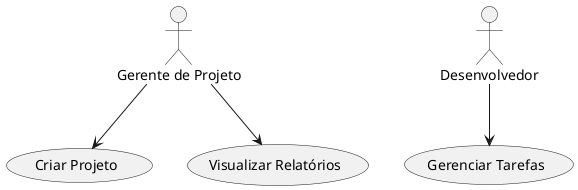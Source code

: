@startuml
actor "Gerente de Projeto" as Gerente
actor "Desenvolvedor" as Dev

usecase "Criar Projeto" as UC1
usecase "Gerenciar Tarefas" as UC2
usecase "Visualizar Relatórios" as UC3

Gerente --> UC1
Gerente --> UC3
Dev --> UC2
@enduml

